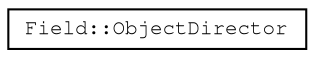 digraph "Graphical Class Hierarchy"
{
 // LATEX_PDF_SIZE
  edge [fontname="FreeMono",fontsize="10",labelfontname="FreeMono",labelfontsize="10"];
  node [fontname="FreeMono",fontsize="10",shape=record];
  rankdir="LR";
  Node0 [label="Field::ObjectDirector",height=0.2,width=0.4,color="black", fillcolor="white", style="filled",URL="$class_field_1_1_object_director.html",tooltip=" "];
}
